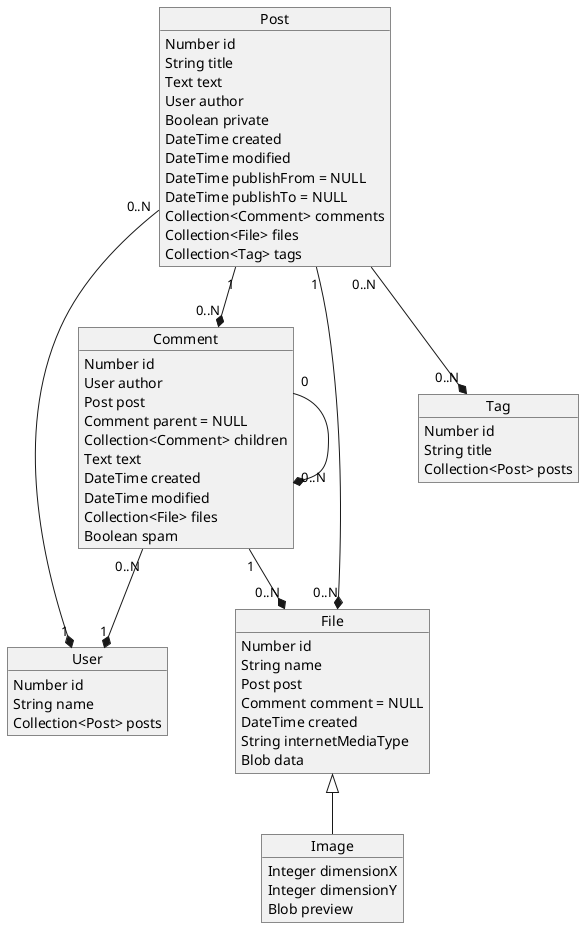 @startuml

object User {
  Number id
  String name
  Collection<Post> posts
}

object Post {
    Number id
    String title
    Text text
    User author
    Boolean private
    DateTime created
    DateTime modified
    DateTime publishFrom = NULL
    DateTime publishTo = NULL
    Collection<Comment> comments
    Collection<File> files
    Collection<Tag> tags
}

object Comment {
    Number id
    User author
    Post post
    Comment parent = NULL
    Collection<Comment> children
    Text text
    DateTime created
    DateTime modified
    Collection<File> files
    Boolean spam
}

object File {
    Number id
    String name
    Post post
    Comment comment = NULL
    DateTime created
    String internetMediaType
    Blob data
}

object Image {
    Integer dimensionX
    Integer dimensionY
    Blob preview
}

object Tag {
    Number id
    String title
    Collection<Post> posts
}


Post "0..N" --* "1" User
Post "1" --* "0..N" Comment
Post "1" --* "0..N" File
Post "0..N" --* "0..N" Tag

Comment "0..N" --* "1" User
Comment "0" --* "0..N" Comment
Comment "1" --* "0..N" File

File <|-- Image

@enduml
